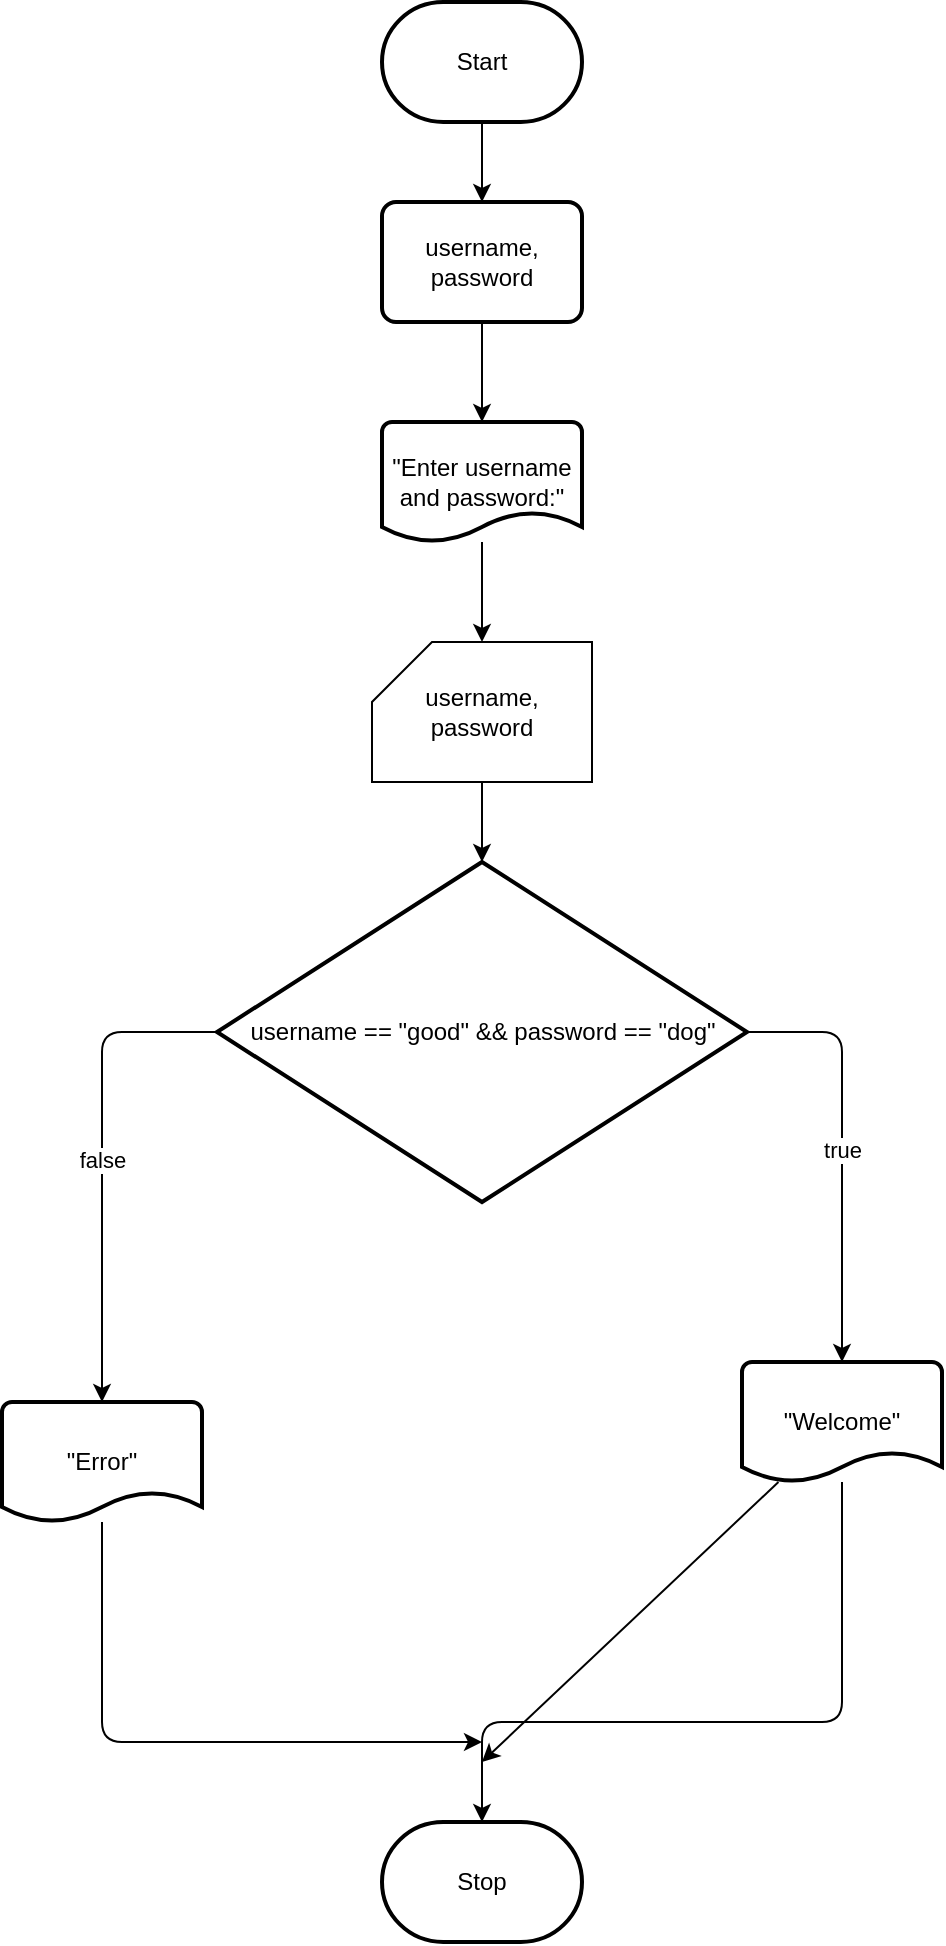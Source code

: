 <mxfile>
    <diagram id="n4IRnmirdzEL7_xCYiaG" name="Page-1">
        <mxGraphModel dx="706" dy="584" grid="1" gridSize="10" guides="1" tooltips="1" connect="1" arrows="1" fold="1" page="1" pageScale="1" pageWidth="850" pageHeight="1100" background="#ffffff" math="0" shadow="0">
            <root>
                <mxCell id="0"/>
                <mxCell id="1" parent="0"/>
                <mxCell id="4" style="edgeStyle=none;html=1;entryX=0.5;entryY=0;entryDx=0;entryDy=0;strokeColor=#000000;" parent="1" source="2" target="3" edge="1">
                    <mxGeometry relative="1" as="geometry"/>
                </mxCell>
                <mxCell id="2" value="Start" style="strokeWidth=2;html=1;shape=mxgraph.flowchart.terminator;whiteSpace=wrap;" parent="1" vertex="1">
                    <mxGeometry x="330" y="100" width="100" height="60" as="geometry"/>
                </mxCell>
                <mxCell id="6" style="edgeStyle=none;html=1;entryX=0.5;entryY=0;entryDx=0;entryDy=0;entryPerimeter=0;strokeColor=#000000;" parent="1" source="3" target="5" edge="1">
                    <mxGeometry relative="1" as="geometry"/>
                </mxCell>
                <mxCell id="3" value="username, password" style="rounded=1;whiteSpace=wrap;html=1;absoluteArcSize=1;arcSize=14;strokeWidth=2;" parent="1" vertex="1">
                    <mxGeometry x="330" y="200" width="100" height="60" as="geometry"/>
                </mxCell>
                <mxCell id="8" style="edgeStyle=none;html=1;entryX=0.5;entryY=0;entryDx=0;entryDy=0;entryPerimeter=0;strokeColor=#000000;" parent="1" source="5" target="7" edge="1">
                    <mxGeometry relative="1" as="geometry"/>
                </mxCell>
                <mxCell id="5" value="&quot;Enter username and password:&quot;" style="strokeWidth=2;html=1;shape=mxgraph.flowchart.document2;whiteSpace=wrap;size=0.25;" parent="1" vertex="1">
                    <mxGeometry x="330" y="310" width="100" height="60" as="geometry"/>
                </mxCell>
                <mxCell id="10" style="edgeStyle=none;html=1;entryX=0.5;entryY=0;entryDx=0;entryDy=0;entryPerimeter=0;strokeColor=#000000;" parent="1" source="7" target="9" edge="1">
                    <mxGeometry relative="1" as="geometry"/>
                </mxCell>
                <mxCell id="7" value="username, password" style="shape=card;whiteSpace=wrap;html=1;" parent="1" vertex="1">
                    <mxGeometry x="325" y="420" width="110" height="70" as="geometry"/>
                </mxCell>
                <mxCell id="27" value="true" style="edgeStyle=none;html=1;entryX=0.5;entryY=0;entryDx=0;entryDy=0;entryPerimeter=0;exitX=1;exitY=0.5;exitDx=0;exitDy=0;exitPerimeter=0;strokeColor=#000000;" edge="1" parent="1" source="9" target="20">
                    <mxGeometry relative="1" as="geometry">
                        <Array as="points">
                            <mxPoint x="560" y="615"/>
                        </Array>
                    </mxGeometry>
                </mxCell>
                <mxCell id="28" value="false" style="edgeStyle=none;html=1;entryX=0.5;entryY=0;entryDx=0;entryDy=0;entryPerimeter=0;strokeColor=#000000;exitX=0;exitY=0.5;exitDx=0;exitDy=0;exitPerimeter=0;" edge="1" parent="1" source="9" target="13">
                    <mxGeometry relative="1" as="geometry">
                        <Array as="points">
                            <mxPoint x="190" y="615"/>
                        </Array>
                    </mxGeometry>
                </mxCell>
                <mxCell id="9" value="username == &quot;good&quot; &amp;amp;&amp;amp; password == &quot;dog&quot;" style="strokeWidth=2;html=1;shape=mxgraph.flowchart.decision;whiteSpace=wrap;" parent="1" vertex="1">
                    <mxGeometry x="247.5" y="530" width="265" height="170" as="geometry"/>
                </mxCell>
                <mxCell id="30" style="edgeStyle=none;html=1;strokeColor=#000000;" edge="1" parent="1" source="13">
                    <mxGeometry relative="1" as="geometry">
                        <mxPoint x="380" y="970" as="targetPoint"/>
                        <Array as="points">
                            <mxPoint x="190" y="970"/>
                        </Array>
                    </mxGeometry>
                </mxCell>
                <mxCell id="13" value="&quot;Error&quot;" style="strokeWidth=2;html=1;shape=mxgraph.flowchart.document2;whiteSpace=wrap;size=0.25;" parent="1" vertex="1">
                    <mxGeometry x="140" y="800" width="100" height="60" as="geometry"/>
                </mxCell>
                <mxCell id="26" style="edgeStyle=none;html=1;" edge="1" parent="1" source="20">
                    <mxGeometry relative="1" as="geometry">
                        <mxPoint x="380" y="980" as="targetPoint"/>
                    </mxGeometry>
                </mxCell>
                <mxCell id="29" style="edgeStyle=none;html=1;entryX=0.5;entryY=0;entryDx=0;entryDy=0;entryPerimeter=0;strokeColor=#000000;" edge="1" parent="1" source="20" target="22">
                    <mxGeometry relative="1" as="geometry">
                        <Array as="points">
                            <mxPoint x="560" y="960"/>
                            <mxPoint x="380" y="960"/>
                        </Array>
                    </mxGeometry>
                </mxCell>
                <mxCell id="20" value="&quot;Welcome&quot;" style="strokeWidth=2;html=1;shape=mxgraph.flowchart.document2;whiteSpace=wrap;size=0.25;" parent="1" vertex="1">
                    <mxGeometry x="510" y="780" width="100" height="60" as="geometry"/>
                </mxCell>
                <mxCell id="22" value="Stop" style="strokeWidth=2;html=1;shape=mxgraph.flowchart.terminator;whiteSpace=wrap;" parent="1" vertex="1">
                    <mxGeometry x="330" y="1010" width="100" height="60" as="geometry"/>
                </mxCell>
            </root>
        </mxGraphModel>
    </diagram>
</mxfile>
